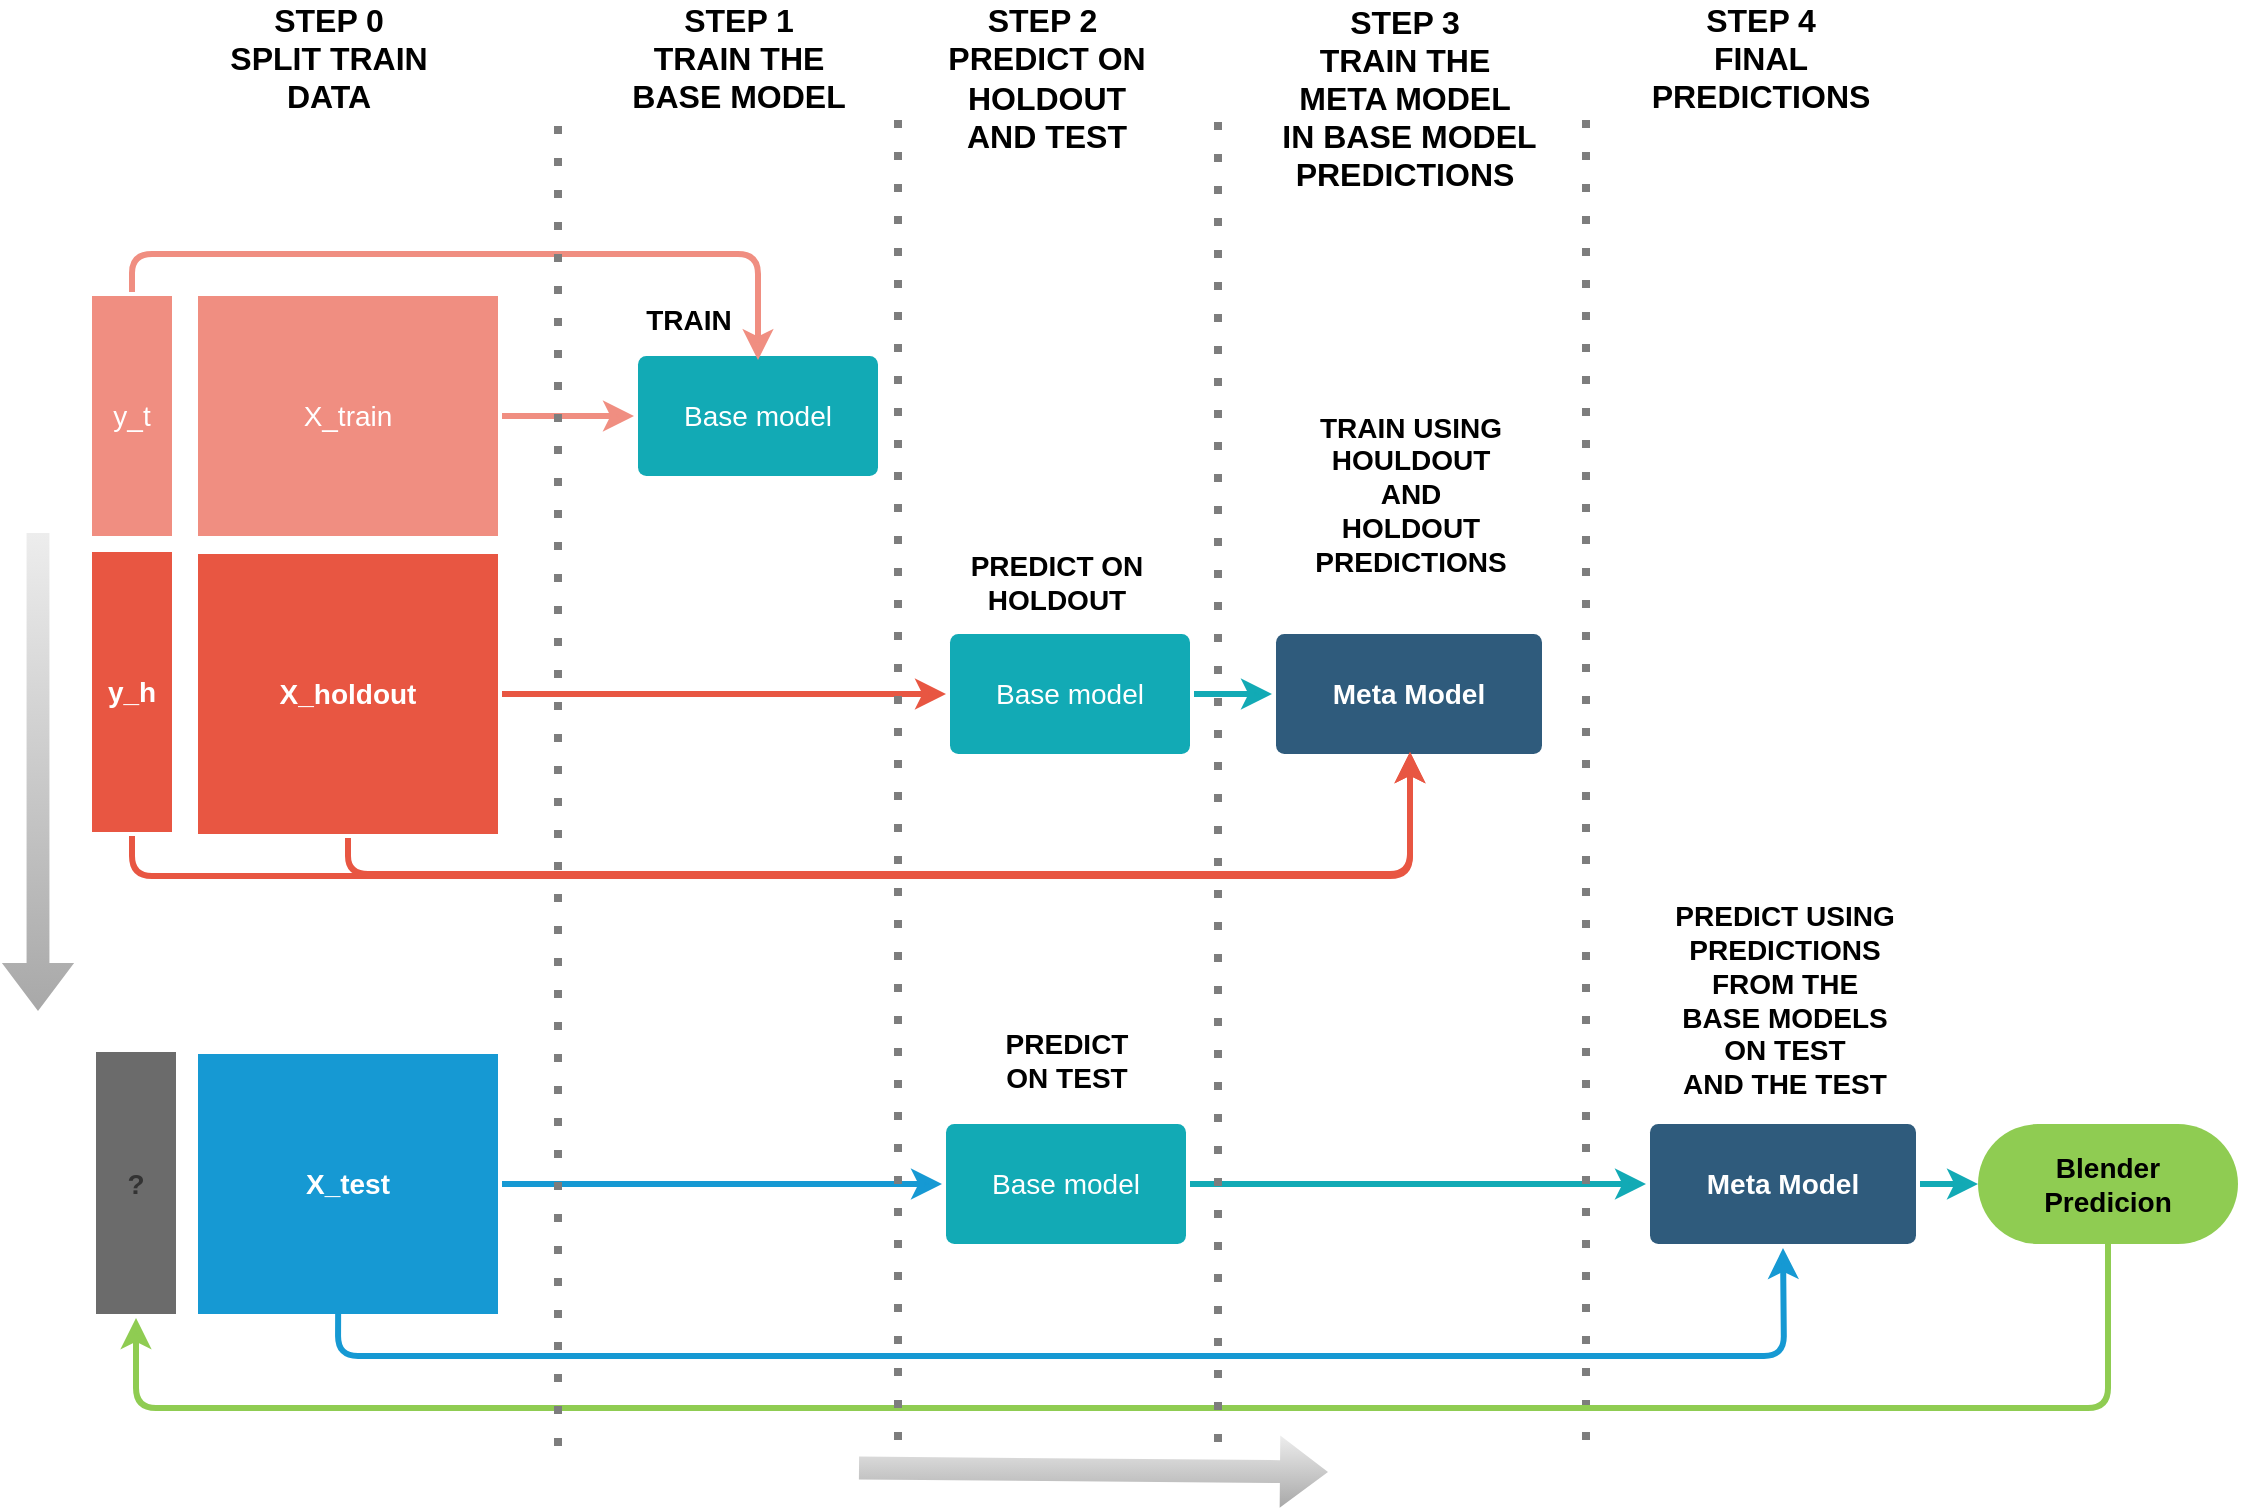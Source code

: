 <mxfile version="15.9.4" type="device"><diagram id="6a731a19-8d31-9384-78a2-239565b7b9f0" name="Page-1"><mxGraphModel dx="2170" dy="983" grid="1" gridSize="10" guides="1" tooltips="1" connect="1" arrows="1" fold="1" page="1" pageScale="1" pageWidth="1169" pageHeight="827" background="none" math="0" shadow="0"><root><mxCell id="0"/><mxCell id="1" parent="0"/><mxCell id="1751" value="" style="edgeStyle=none;rounded=1;jumpStyle=none;html=1;shadow=0;labelBackgroundColor=none;startArrow=none;startFill=0;jettySize=auto;orthogonalLoop=1;strokeColor=#F08E81;strokeWidth=3;fontFamily=Helvetica;fontSize=14;fontColor=#FFFFFF;spacing=5;fontStyle=1;fillColor=#b0e3e6;exitX=1;exitY=0.5;exitDx=0;exitDy=0;entryX=0;entryY=0.5;entryDx=0;entryDy=0;" parent="1" source="1756" target="1769" edge="1"><mxGeometry relative="1" as="geometry"><Array as="points"/></mxGeometry></mxCell><mxCell id="1753" value="X_holdout" style="rounded=1;whiteSpace=wrap;html=1;shadow=0;labelBackgroundColor=none;strokeColor=none;strokeWidth=3;fillColor=#e85642;fontFamily=Helvetica;fontSize=14;fontColor=#FFFFFF;align=center;spacing=5;fontStyle=1;arcSize=0;perimeterSpacing=2;" parent="1" vertex="1"><mxGeometry x="120" y="313" width="150" height="140" as="geometry"/></mxCell><mxCell id="1756" value="X_train" style="rounded=1;whiteSpace=wrap;html=1;shadow=0;labelBackgroundColor=none;strokeColor=none;strokeWidth=3;fillColor=#f08e81;fontFamily=Helvetica;fontSize=14;fontColor=#FFFFFF;align=center;spacing=5;fontStyle=0;arcSize=0;perimeterSpacing=2;" parent="1" vertex="1"><mxGeometry x="120" y="184" width="150" height="120" as="geometry"/></mxCell><mxCell id="1767" value="Base model" style="rounded=1;whiteSpace=wrap;html=1;shadow=0;labelBackgroundColor=none;strokeColor=none;strokeWidth=3;fillColor=#12AAB5;fontFamily=Helvetica;fontSize=14;fontColor=#FFFFFF;align=center;spacing=5;arcSize=7;perimeterSpacing=2;" parent="1" vertex="1"><mxGeometry x="496" y="353" width="120" height="60" as="geometry"/></mxCell><mxCell id="1769" value="Base model" style="rounded=1;whiteSpace=wrap;html=1;shadow=0;labelBackgroundColor=none;strokeColor=none;strokeWidth=3;fillColor=#12AAB5;fontFamily=Helvetica;fontSize=14;fontColor=#FFFFFF;align=center;spacing=5;arcSize=7;perimeterSpacing=2;" parent="1" vertex="1"><mxGeometry x="340" y="214" width="120" height="60" as="geometry"/></mxCell><mxCell id="TQYjgXyfLCEUGjYd2Lus-1780" value="" style="edgeStyle=none;rounded=1;jumpStyle=none;html=1;shadow=0;labelBackgroundColor=none;startArrow=none;startFill=0;jettySize=auto;orthogonalLoop=1;strokeColor=#E85642;strokeWidth=3;fontFamily=Helvetica;fontSize=14;fontColor=#FFFFFF;spacing=5;fontStyle=1;fillColor=#b0e3e6;exitX=1;exitY=0.5;exitDx=0;exitDy=0;entryX=0;entryY=0.5;entryDx=0;entryDy=0;" parent="1" source="1753" target="1767" edge="1"><mxGeometry relative="1" as="geometry"><mxPoint x="283.0" y="375.0" as="sourcePoint"/><mxPoint x="598" y="277" as="targetPoint"/><Array as="points"/></mxGeometry></mxCell><mxCell id="TQYjgXyfLCEUGjYd2Lus-1784" value="&lt;b&gt;&lt;font style=&quot;font-size: 14px&quot;&gt;PREDICT ON &lt;br&gt;HOLDOUT&lt;/font&gt;&lt;/b&gt;" style="text;html=1;align=center;verticalAlign=middle;resizable=0;points=[];autosize=1;strokeColor=none;fillColor=none;" parent="1" vertex="1"><mxGeometry x="499" y="307" width="100" height="40" as="geometry"/></mxCell><mxCell id="TQYjgXyfLCEUGjYd2Lus-1785" value="Meta Model" style="rounded=1;whiteSpace=wrap;html=1;shadow=0;labelBackgroundColor=none;strokeColor=none;strokeWidth=3;fillColor=#2F5B7C;fontFamily=Helvetica;fontSize=14;fontColor=#FFFFFF;align=center;spacing=5;fontStyle=1;arcSize=7;perimeterSpacing=2;" parent="1" vertex="1"><mxGeometry x="659" y="353" width="133" height="60" as="geometry"/></mxCell><mxCell id="TQYjgXyfLCEUGjYd2Lus-1786" value="" style="edgeStyle=none;rounded=1;jumpStyle=none;html=1;shadow=0;labelBackgroundColor=none;startArrow=none;startFill=0;jettySize=auto;orthogonalLoop=1;strokeColor=#12AAB5;strokeWidth=3;fontFamily=Helvetica;fontSize=14;fontColor=#FFFFFF;spacing=5;fontStyle=1;fillColor=#b0e3e6;exitX=1;exitY=0.5;exitDx=0;exitDy=0;entryX=0;entryY=0.5;entryDx=0;entryDy=0;" parent="1" source="1767" target="TQYjgXyfLCEUGjYd2Lus-1785" edge="1"><mxGeometry relative="1" as="geometry"><mxPoint x="898.156" y="578.5" as="sourcePoint"/><mxPoint x="941.844" y="655.5" as="targetPoint"/></mxGeometry></mxCell><mxCell id="TQYjgXyfLCEUGjYd2Lus-1787" value="&lt;b&gt;&lt;font style=&quot;font-size: 14px&quot;&gt;TRAIN USING &lt;br&gt;HOULDOUT&lt;br&gt;AND&lt;br&gt;HOLDOUT &lt;br&gt;PREDICTIONS&lt;/font&gt;&lt;/b&gt;" style="text;html=1;align=center;verticalAlign=middle;resizable=0;points=[];autosize=1;strokeColor=none;fillColor=none;" parent="1" vertex="1"><mxGeometry x="670.5" y="243" width="110" height="80" as="geometry"/></mxCell><mxCell id="TQYjgXyfLCEUGjYd2Lus-1788" value="y_t" style="rounded=1;whiteSpace=wrap;html=1;shadow=0;labelBackgroundColor=none;strokeColor=none;strokeWidth=3;fillColor=#f08e81;fontFamily=Helvetica;fontSize=14;fontColor=#FFFFFF;align=center;spacing=5;fontStyle=0;arcSize=0;perimeterSpacing=2;" parent="1" vertex="1"><mxGeometry x="67" y="184" width="40" height="120" as="geometry"/></mxCell><mxCell id="TQYjgXyfLCEUGjYd2Lus-1789" value="y_h" style="rounded=1;whiteSpace=wrap;html=1;shadow=0;labelBackgroundColor=none;strokeColor=none;strokeWidth=3;fillColor=#e85642;fontFamily=Helvetica;fontSize=14;fontColor=#FFFFFF;align=center;spacing=5;fontStyle=1;arcSize=0;perimeterSpacing=2;" parent="1" vertex="1"><mxGeometry x="67" y="312" width="40" height="140" as="geometry"/></mxCell><mxCell id="TQYjgXyfLCEUGjYd2Lus-1790" value="" style="edgeStyle=none;rounded=1;jumpStyle=none;html=1;shadow=0;labelBackgroundColor=none;startArrow=none;startFill=0;jettySize=auto;orthogonalLoop=1;strokeColor=#E85642;strokeWidth=3;fontFamily=Helvetica;fontSize=14;fontColor=#FFFFFF;spacing=5;fontStyle=1;fillColor=#b0e3e6;exitX=0.5;exitY=1;exitDx=0;exitDy=0;" parent="1" source="TQYjgXyfLCEUGjYd2Lus-1789" edge="1"><mxGeometry relative="1" as="geometry"><mxPoint x="87" y="463" as="sourcePoint"/><mxPoint x="726" y="412" as="targetPoint"/><Array as="points"><mxPoint x="87" y="474"/><mxPoint x="726" y="474"/></Array></mxGeometry></mxCell><mxCell id="TQYjgXyfLCEUGjYd2Lus-1791" value="" style="edgeStyle=none;rounded=1;jumpStyle=none;html=1;shadow=0;labelBackgroundColor=none;startArrow=none;startFill=0;jettySize=auto;orthogonalLoop=1;strokeColor=#F08E81;strokeWidth=3;fontFamily=Helvetica;fontSize=14;fontColor=#FFFFFF;spacing=5;fontStyle=1;fillColor=#b0e3e6;exitX=0.5;exitY=0;exitDx=0;exitDy=0;entryX=0.5;entryY=0.063;entryDx=0;entryDy=0;entryPerimeter=0;" parent="1" source="TQYjgXyfLCEUGjYd2Lus-1788" target="1769" edge="1"><mxGeometry relative="1" as="geometry"><mxPoint x="55" y="184.0" as="sourcePoint"/><mxPoint x="374" y="213.0" as="targetPoint"/><Array as="points"><mxPoint x="87" y="163"/><mxPoint x="400" y="163"/></Array></mxGeometry></mxCell><mxCell id="TQYjgXyfLCEUGjYd2Lus-1793" value="&lt;b&gt;&lt;font style=&quot;font-size: 16px&quot;&gt;STEP 1&lt;br&gt;TRAIN THE &lt;br&gt;BASE MODEL&lt;/font&gt;&lt;/b&gt;" style="text;html=1;align=center;verticalAlign=middle;resizable=0;points=[];autosize=1;strokeColor=none;fillColor=none;" parent="1" vertex="1"><mxGeometry x="330" y="40" width="120" height="50" as="geometry"/></mxCell><mxCell id="TQYjgXyfLCEUGjYd2Lus-1796" value="&lt;b&gt;&lt;font&gt;&lt;font style=&quot;font-size: 16px&quot;&gt;STEP 2&amp;nbsp;&lt;br&gt;PREDICT ON&lt;br&gt;HOLDOUT &lt;br&gt;AND TEST&lt;/font&gt;&lt;br&gt;&lt;/font&gt;&lt;/b&gt;" style="text;html=1;align=center;verticalAlign=middle;resizable=0;points=[];autosize=1;strokeColor=none;fillColor=none;" parent="1" vertex="1"><mxGeometry x="489" y="40" width="110" height="70" as="geometry"/></mxCell><mxCell id="TQYjgXyfLCEUGjYd2Lus-1797" value="&lt;font&gt;&lt;font style=&quot;font-size: 16px&quot;&gt;&lt;b&gt;STEP 3&lt;/b&gt;&lt;br&gt;&lt;b&gt;TRAIN THE &lt;br&gt;META MODEL&lt;br&gt;&amp;nbsp;IN BASE MODEL &lt;br&gt;PREDICTIONS&lt;/b&gt;&lt;/font&gt;&lt;br&gt;&lt;/font&gt;" style="text;html=1;align=center;verticalAlign=middle;resizable=0;points=[];autosize=1;strokeColor=none;fillColor=none;" parent="1" vertex="1"><mxGeometry x="647.5" y="45" width="150" height="80" as="geometry"/></mxCell><mxCell id="TQYjgXyfLCEUGjYd2Lus-1798" value="" style="edgeStyle=none;rounded=1;jumpStyle=none;html=1;shadow=0;labelBackgroundColor=none;startArrow=none;startFill=0;jettySize=auto;orthogonalLoop=1;strokeColor=#E85642;strokeWidth=3;fontFamily=Helvetica;fontSize=14;fontColor=#FFFFFF;spacing=5;fontStyle=1;fillColor=#b0e3e6;" parent="1" edge="1"><mxGeometry relative="1" as="geometry"><mxPoint x="195" y="673" as="sourcePoint"/><mxPoint x="195" y="675.0" as="targetPoint"/></mxGeometry></mxCell><mxCell id="TQYjgXyfLCEUGjYd2Lus-1801" value="X_test" style="rounded=1;whiteSpace=wrap;html=1;shadow=0;labelBackgroundColor=none;strokeColor=none;strokeWidth=3;fillColor=#1699d3;fontFamily=Helvetica;fontSize=14;fontColor=#FFFFFF;align=center;spacing=5;fontStyle=1;arcSize=0;perimeterSpacing=2;" parent="1" vertex="1"><mxGeometry x="120" y="563" width="150" height="130" as="geometry"/></mxCell><mxCell id="TQYjgXyfLCEUGjYd2Lus-1804" value="Base model" style="rounded=1;whiteSpace=wrap;html=1;shadow=0;labelBackgroundColor=none;strokeColor=none;strokeWidth=3;fillColor=#12AAB5;fontFamily=Helvetica;fontSize=14;fontColor=#FFFFFF;align=center;spacing=5;arcSize=7;perimeterSpacing=2;" parent="1" vertex="1"><mxGeometry x="494" y="598" width="120" height="60" as="geometry"/></mxCell><mxCell id="TQYjgXyfLCEUGjYd2Lus-1805" value="" style="edgeStyle=none;rounded=0;jumpStyle=none;html=1;shadow=0;labelBackgroundColor=none;startArrow=none;startFill=0;endArrow=classic;endFill=1;jettySize=auto;orthogonalLoop=1;strokeColor=#1699D3;strokeWidth=3;fontFamily=Helvetica;fontSize=14;fontColor=#FFFFFF;spacing=5;exitX=1;exitY=0.5;exitDx=0;exitDy=0;entryX=0;entryY=0.5;entryDx=0;entryDy=0;" parent="1" source="TQYjgXyfLCEUGjYd2Lus-1801" target="TQYjgXyfLCEUGjYd2Lus-1804" edge="1"><mxGeometry relative="1" as="geometry"><mxPoint x="290" y="621" as="sourcePoint"/><mxPoint x="527" y="572.998" as="targetPoint"/></mxGeometry></mxCell><mxCell id="TQYjgXyfLCEUGjYd2Lus-1813" value="&lt;b&gt;&lt;font style=&quot;font-size: 14px&quot;&gt;TRAIN&lt;/font&gt;&lt;/b&gt;" style="text;html=1;align=center;verticalAlign=middle;resizable=0;points=[];autosize=1;strokeColor=none;fillColor=none;" parent="1" vertex="1"><mxGeometry x="335" y="186" width="60" height="20" as="geometry"/></mxCell><mxCell id="TQYjgXyfLCEUGjYd2Lus-1816" value="&lt;b&gt;&lt;font style=&quot;font-size: 14px&quot;&gt;PREDICT &lt;br&gt;ON TEST&lt;/font&gt;&lt;/b&gt;" style="text;html=1;align=center;verticalAlign=middle;resizable=0;points=[];autosize=1;strokeColor=none;fillColor=none;" parent="1" vertex="1"><mxGeometry x="514" y="546" width="80" height="40" as="geometry"/></mxCell><mxCell id="TQYjgXyfLCEUGjYd2Lus-1818" value="" style="edgeStyle=none;rounded=1;jumpStyle=none;html=1;shadow=0;labelBackgroundColor=none;startArrow=none;startFill=0;jettySize=auto;orthogonalLoop=1;strokeColor=#12AAB5;strokeWidth=3;fontFamily=Helvetica;fontSize=14;fontColor=#FFFFFF;spacing=5;fontStyle=1;fillColor=#b0e3e6;exitX=1;exitY=0.5;exitDx=0;exitDy=0;entryX=0;entryY=0.5;entryDx=0;entryDy=0;" parent="1" source="TQYjgXyfLCEUGjYd2Lus-1804" target="TQYjgXyfLCEUGjYd2Lus-1819" edge="1"><mxGeometry relative="1" as="geometry"><mxPoint x="622.0" y="373.0" as="sourcePoint"/><mxPoint x="680" y="628" as="targetPoint"/><Array as="points"/></mxGeometry></mxCell><mxCell id="TQYjgXyfLCEUGjYd2Lus-1819" value="Meta Model" style="rounded=1;whiteSpace=wrap;html=1;shadow=0;labelBackgroundColor=none;strokeColor=none;strokeWidth=3;fillColor=#2F5B7C;fontFamily=Helvetica;fontSize=14;fontColor=#FFFFFF;align=center;spacing=5;fontStyle=1;arcSize=7;perimeterSpacing=2;" parent="1" vertex="1"><mxGeometry x="846" y="598" width="133" height="60" as="geometry"/></mxCell><mxCell id="TQYjgXyfLCEUGjYd2Lus-1820" value="" style="endArrow=none;dashed=1;html=1;dashPattern=1 3;strokeWidth=4;rounded=1;fontSize=14;strokeColor=#7D7D7D;" parent="1" edge="1"><mxGeometry width="50" height="50" relative="1" as="geometry"><mxPoint x="814" y="756" as="sourcePoint"/><mxPoint x="814" y="89" as="targetPoint"/><Array as="points"><mxPoint x="814" y="457"/><mxPoint x="814" y="220"/></Array></mxGeometry></mxCell><mxCell id="TQYjgXyfLCEUGjYd2Lus-1821" value="&lt;b&gt;&lt;font style=&quot;font-size: 16px&quot;&gt;STEP 4&lt;br&gt;FINAL &lt;br&gt;PREDICTIONS&lt;/font&gt;&lt;/b&gt;" style="text;html=1;align=center;verticalAlign=middle;resizable=0;points=[];autosize=1;strokeColor=none;fillColor=none;" parent="1" vertex="1"><mxGeometry x="841" y="40" width="120" height="50" as="geometry"/></mxCell><mxCell id="QiWuCmleO5MabE-RrJOM-1770" style="edgeStyle=orthogonalEdgeStyle;rounded=1;orthogonalLoop=1;jettySize=auto;html=1;exitX=0.5;exitY=1;exitDx=0;exitDy=0;entryX=0.5;entryY=1;entryDx=0;entryDy=0;strokeWidth=3;strokeColor=#8FCC52;" parent="1" source="TQYjgXyfLCEUGjYd2Lus-1822" target="QiWuCmleO5MabE-RrJOM-1769" edge="1"><mxGeometry relative="1" as="geometry"><Array as="points"><mxPoint x="1075" y="740"/><mxPoint x="89" y="740"/></Array></mxGeometry></mxCell><mxCell id="TQYjgXyfLCEUGjYd2Lus-1822" value="&lt;b&gt;Blender &lt;br&gt;Predicion&lt;/b&gt;" style="rounded=1;whiteSpace=wrap;html=1;fontSize=14;fillColor=#8FCC52;strokeColor=none;arcSize=50;strokeWidth=4;" parent="1" vertex="1"><mxGeometry x="1010" y="598" width="130" height="60" as="geometry"/></mxCell><mxCell id="TQYjgXyfLCEUGjYd2Lus-1823" value="" style="edgeStyle=none;rounded=1;jumpStyle=none;html=1;shadow=0;labelBackgroundColor=none;startArrow=none;startFill=0;jettySize=auto;orthogonalLoop=1;strokeColor=#12AAB5;strokeWidth=3;fontFamily=Helvetica;fontSize=14;fontColor=#FFFFFF;spacing=5;fontStyle=1;fillColor=#b0e3e6;exitX=1;exitY=0.5;exitDx=0;exitDy=0;entryX=0;entryY=0.5;entryDx=0;entryDy=0;" parent="1" source="TQYjgXyfLCEUGjYd2Lus-1819" target="TQYjgXyfLCEUGjYd2Lus-1822" edge="1"><mxGeometry relative="1" as="geometry"><mxPoint x="622.0" y="638" as="sourcePoint"/><mxPoint x="854" y="638" as="targetPoint"/><Array as="points"/></mxGeometry></mxCell><mxCell id="TQYjgXyfLCEUGjYd2Lus-1826" value="&lt;b&gt;&lt;font&gt;&lt;font style=&quot;font-size: 16px&quot;&gt;STEP 0&lt;br&gt;SPLIT TRAIN &lt;br&gt;DATA&lt;/font&gt;&lt;br&gt;&lt;/font&gt;&lt;/b&gt;" style="text;html=1;align=center;verticalAlign=middle;resizable=0;points=[];autosize=1;strokeColor=none;fillColor=none;" parent="1" vertex="1"><mxGeometry x="130" y="40" width="110" height="50" as="geometry"/></mxCell><mxCell id="TQYjgXyfLCEUGjYd2Lus-1828" value="&lt;b&gt;&lt;font style=&quot;font-size: 14px&quot;&gt;PREDICT USING &lt;br&gt;PREDICTIONS &lt;br&gt;FROM THE &lt;br&gt;BASE MODELS &lt;br&gt;ON TEST&lt;br&gt;AND THE TEST&lt;/font&gt;&lt;br&gt;&lt;/b&gt;" style="text;html=1;align=center;verticalAlign=middle;resizable=0;points=[];autosize=1;strokeColor=none;fillColor=none;" parent="1" vertex="1"><mxGeometry x="847.5" y="486" width="130" height="100" as="geometry"/></mxCell><mxCell id="TQYjgXyfLCEUGjYd2Lus-1829" value="" style="edgeStyle=none;rounded=1;jumpStyle=none;html=1;shadow=0;labelBackgroundColor=none;startArrow=none;startFill=0;jettySize=auto;orthogonalLoop=1;strokeColor=#E85642;strokeWidth=3;fontFamily=Helvetica;fontSize=14;fontColor=#FFFFFF;spacing=5;fontStyle=1;fillColor=#b0e3e6;exitX=0.5;exitY=1;exitDx=0;exitDy=0;" parent="1" source="1753" edge="1"><mxGeometry relative="1" as="geometry"><mxPoint x="195" y="465.0" as="sourcePoint"/><mxPoint x="726" y="412" as="targetPoint"/><Array as="points"><mxPoint x="195" y="473"/><mxPoint x="726" y="473"/></Array></mxGeometry></mxCell><mxCell id="TQYjgXyfLCEUGjYd2Lus-1832" value="" style="edgeStyle=none;rounded=1;jumpStyle=none;html=1;shadow=0;labelBackgroundColor=none;startArrow=none;startFill=0;jettySize=auto;orthogonalLoop=1;strokeColor=#1699D3;strokeWidth=3;fontFamily=Helvetica;fontSize=14;fontColor=#FFFFFF;spacing=5;fontStyle=1;fillColor=#b0e3e6;entryX=0.5;entryY=1;entryDx=0;entryDy=0;exitX=0.468;exitY=0.985;exitDx=0;exitDy=0;exitPerimeter=0;" parent="1" source="TQYjgXyfLCEUGjYd2Lus-1801" target="TQYjgXyfLCEUGjYd2Lus-1819" edge="1"><mxGeometry relative="1" as="geometry"><mxPoint x="190" y="699.0" as="sourcePoint"/><mxPoint x="720.5" y="658" as="targetPoint"/><Array as="points"><mxPoint x="190" y="714"/><mxPoint x="913" y="714"/></Array></mxGeometry></mxCell><mxCell id="QiWuCmleO5MabE-RrJOM-1769" value="?" style="rounded=1;whiteSpace=wrap;html=1;shadow=0;labelBackgroundColor=none;strokeColor=none;strokeWidth=3;fillColor=#6B6B6B;fontFamily=Helvetica;fontSize=14;fontColor=#333333;align=center;spacing=5;fontStyle=1;arcSize=0;perimeterSpacing=2;" parent="1" vertex="1"><mxGeometry x="69" y="562" width="40" height="131" as="geometry"/></mxCell><mxCell id="QiWuCmleO5MabE-RrJOM-1771" value="" style="endArrow=none;dashed=1;html=1;dashPattern=1 3;strokeWidth=4;rounded=1;fontSize=14;strokeColor=#7D7D7D;" parent="1" edge="1"><mxGeometry width="50" height="50" relative="1" as="geometry"><mxPoint x="630" y="757" as="sourcePoint"/><mxPoint x="630" y="90" as="targetPoint"/><Array as="points"><mxPoint x="630" y="458"/></Array></mxGeometry></mxCell><mxCell id="QiWuCmleO5MabE-RrJOM-1772" value="" style="endArrow=none;dashed=1;html=1;dashPattern=1 3;strokeWidth=4;rounded=1;fontSize=14;strokeColor=#7D7D7D;" parent="1" edge="1"><mxGeometry width="50" height="50" relative="1" as="geometry"><mxPoint x="470" y="756" as="sourcePoint"/><mxPoint x="470" y="89" as="targetPoint"/><Array as="points"><mxPoint x="470" y="457"/></Array></mxGeometry></mxCell><mxCell id="HjyDdTlbd91ytMAyyrWf-1769" value="" style="shape=flexArrow;endArrow=classic;html=1;rounded=0;fontSize=16;strokeColor=none;strokeWidth=1;width=11.429;endSize=7.671;endWidth=23.673;fillColor=#A8A8A8;gradientColor=#EDEDED;gradientDirection=north;" edge="1" parent="1"><mxGeometry width="50" height="50" relative="1" as="geometry"><mxPoint x="40" y="302" as="sourcePoint"/><mxPoint x="40" y="542" as="targetPoint"/></mxGeometry></mxCell><mxCell id="HjyDdTlbd91ytMAyyrWf-1770" value="" style="shape=flexArrow;endArrow=classic;html=1;rounded=0;fontSize=16;strokeColor=none;strokeWidth=1;width=11.429;endSize=7.671;endWidth=23.673;fillColor=#A8A8A8;gradientColor=#EDEDED;gradientDirection=north;" edge="1" parent="1"><mxGeometry width="50" height="50" relative="1" as="geometry"><mxPoint x="450" y="770" as="sourcePoint"/><mxPoint x="685.5" y="772" as="targetPoint"/></mxGeometry></mxCell><mxCell id="HjyDdTlbd91ytMAyyrWf-1771" value="" style="endArrow=none;dashed=1;html=1;dashPattern=1 3;strokeWidth=4;rounded=1;fontSize=14;strokeColor=#7D7D7D;" edge="1" parent="1"><mxGeometry width="50" height="50" relative="1" as="geometry"><mxPoint x="300" y="759" as="sourcePoint"/><mxPoint x="300" y="92" as="targetPoint"/><Array as="points"><mxPoint x="300" y="460"/></Array></mxGeometry></mxCell></root></mxGraphModel></diagram></mxfile>